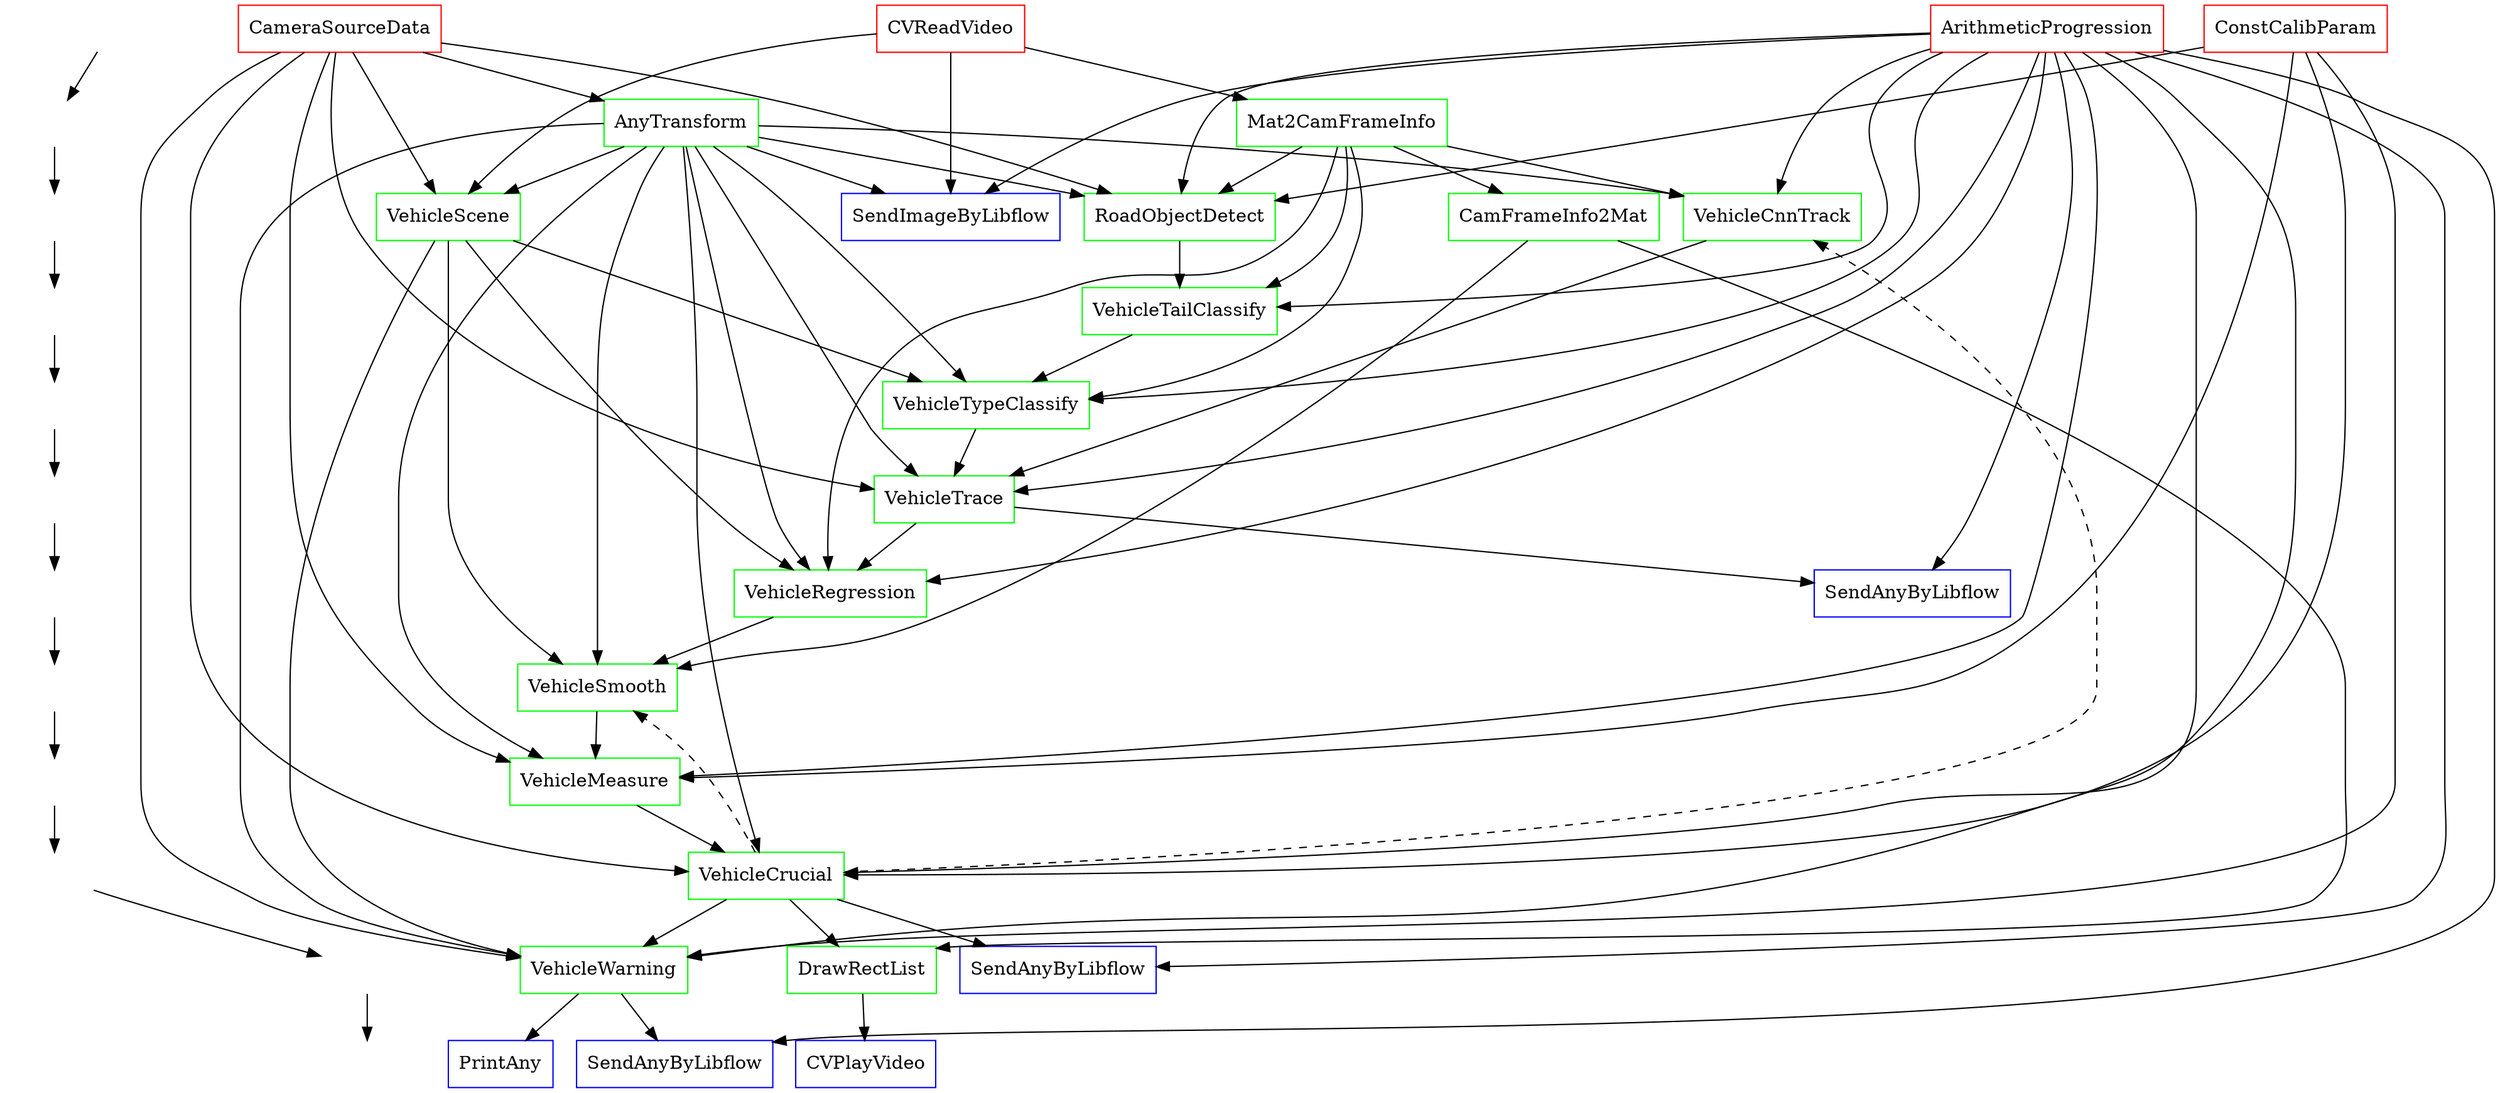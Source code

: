 digraph {
	graph [ratio=fill];
	subgraph G0 {
		subgraph Sub0 {
			graph [rank=same,
				rankdir=LR
			];
			G0N6			 [color=red,
				label=ConstCalibParam,
				shape=box];
			G0N8			 [color=red,
				label=ArithmeticProgression,
				shape=box];
			G0N8 -> G0N6			 [style=invis];
			G0N18			 [color=red,
				label=CVReadVideo,
				shape=box];
			G0N18 -> G0N8			 [style=invis];
			G0N19			 [color=red,
				label=CameraSourceData,
				shape=box];
			G0N19 -> G0N18			 [style=invis];
			rank0			 [style=invisible];
			rank0 -> G0N19			 [style=invis];
		}
		subgraph Sub1 {
			graph [rank=same,
				rankdir=LR
			];
			G0N10			 [color=green,
				label=Mat2CamFrameInfo,
				shape=box];
			G0N20			 [color=green,
				label=AnyTransform,
				shape=box];
			G0N20 -> G0N10			 [style=invis];
			rank1			 [style=invisible];
			rank1 -> G0N20			 [style=invis];
		}
		subgraph Sub2 {
			graph [rank=same,
				rankdir=LR
			];
			G0N7			 [color=green,
				label=VehicleScene,
				shape=box];
			G0N22			 [color=blue,
				label=SendImageByLibflow,
				shape=box];
			G0N7 -> G0N22			 [style=invis];
			G0N11			 [color=green,
				label=CamFrameInfo2Mat,
				shape=box];
			G0N12			 [color=green,
				label=VehicleCnnTrack,
				shape=box];
			G0N11 -> G0N12			 [style=invis];
			G0N13			 [color=green,
				label=RoadObjectDetect,
				shape=box];
			G0N13 -> G0N11			 [style=invis];
			G0N22 -> G0N13			 [style=invis];
			rank2			 [style=invisible];
			rank2 -> G0N7			 [style=invis];
		}
		subgraph Sub3 {
			graph [rank=same,
				rankdir=LR
			];
			G0N9			 [color=green,
				label=VehicleTailClassify,
				shape=box];
			rank3			 [style=invisible];
			rank3 -> G0N9			 [style=invis];
		}
		subgraph Sub4 {
			graph [rank=same,
				rankdir=LR
			];
			G0N1			 [color=green,
				label=VehicleTypeClassify,
				shape=box];
			rank4			 [style=invisible];
			rank4 -> G0N1			 [style=invis];
		}
		subgraph Sub5 {
			graph [rank=same,
				rankdir=LR
			];
			G0N0			 [color=green,
				label=VehicleTrace,
				shape=box];
			rank5			 [style=invisible];
			rank5 -> G0N0			 [style=invis];
		}
		subgraph Sub6 {
			graph [rank=same,
				rankdir=LR
			];
			G0N2			 [color=green,
				label=VehicleRegression,
				shape=box];
			G0N24			 [color=blue,
				label=SendAnyByLibflow,
				shape=box];
			G0N2 -> G0N24			 [style=invis];
			rank6			 [style=invisible];
			rank6 -> G0N2			 [style=invis];
		}
		subgraph Sub7 {
			graph [rank=same,
				rankdir=LR
			];
			G0N14			 [color=green,
				label=VehicleSmooth,
				shape=box];
			rank7			 [style=invisible];
			rank7 -> G0N14			 [style=invis];
		}
		subgraph Sub8 {
			graph [rank=same,
				rankdir=LR
			];
			G0N3			 [color=green,
				label=VehicleMeasure,
				shape=box];
			rank8			 [style=invisible];
			rank8 -> G0N3			 [style=invis];
		}
		subgraph Sub9 {
			graph [rank=same,
				rankdir=LR
			];
			G0N5			 [color=green,
				label=VehicleCrucial,
				shape=box];
			rank9			 [style=invisible];
			rank9 -> G0N5			 [style=invis];
		}
		subgraph Sub10 {
			graph [rank=same,
				rankdir=LR
			];
			G0N4			 [color=green,
				label=VehicleWarning,
				shape=box];
			G0N16			 [color=green,
				label=DrawRectList,
				shape=box];
			G0N4 -> G0N16			 [style=invis];
			G0N23			 [color=blue,
				label=SendAnyByLibflow,
				shape=box];
			G0N16 -> G0N23			 [style=invis];
			rank10			 [style=invisible];
			rank10 -> G0N4			 [style=invis];
		}
		subgraph Sub11 {
			graph [rank=same,
				rankdir=LR
			];
			G0N15			 [color=blue,
				label=PrintAny,
				shape=box];
			G0N21			 [color=blue,
				label=SendAnyByLibflow,
				shape=box];
			G0N15 -> G0N21			 [style=invis];
			G0N17			 [color=blue,
				label=CVPlayVideo,
				shape=box];
			G0N21 -> G0N17			 [style=invis];
			rank11			 [style=invisible];
			rank11 -> G0N15			 [style=invis];
		}
		G0N0 -> G0N2;
		G0N0 -> G0N24;
		G0N1 -> G0N0;
		G0N2 -> G0N14;
		G0N3 -> G0N5;
		G0N4 -> G0N15;
		G0N4 -> G0N21;
		G0N5 -> G0N4;
		G0N5 -> G0N12		 [style=dashed];
		G0N5 -> G0N14		 [style=dashed];
		G0N5 -> G0N16;
		G0N5 -> G0N23;
		G0N6 -> G0N3;
		G0N6 -> G0N4;
		G0N6 -> G0N5;
		G0N6 -> G0N13;
		G0N7 -> G0N1;
		G0N7 -> G0N2;
		G0N7 -> G0N4;
		G0N7 -> G0N14;
		G0N8 -> G0N0;
		G0N8 -> G0N1;
		G0N8 -> G0N2;
		G0N8 -> G0N3;
		G0N8 -> G0N4;
		G0N8 -> G0N5;
		G0N8 -> G0N9;
		G0N8 -> G0N12;
		G0N8 -> G0N13;
		G0N8 -> G0N21;
		G0N8 -> G0N22;
		G0N8 -> G0N23;
		G0N8 -> G0N24;
		G0N9 -> G0N1;
		G0N10 -> G0N1;
		G0N10 -> G0N2;
		G0N10 -> G0N9;
		G0N10 -> G0N11;
		G0N10 -> G0N12;
		G0N10 -> G0N13;
		G0N11 -> G0N14;
		G0N11 -> G0N16;
		G0N12 -> G0N0;
		G0N13 -> G0N9;
		G0N14 -> G0N3;
		G0N16 -> G0N17;
		G0N18 -> G0N7;
		G0N18 -> G0N10;
		G0N18 -> G0N22;
		G0N19 -> G0N0;
		G0N19 -> G0N3;
		G0N19 -> G0N4;
		G0N19 -> G0N5;
		G0N19 -> G0N7;
		G0N19 -> G0N13;
		G0N19 -> G0N20;
		G0N20 -> G0N0;
		G0N20 -> G0N1;
		G0N20 -> G0N2;
		G0N20 -> G0N3;
		G0N20 -> G0N4;
		G0N20 -> G0N5;
		G0N20 -> G0N7;
		G0N20 -> G0N12;
		G0N20 -> G0N13;
		G0N20 -> G0N14;
		G0N20 -> G0N22;
		rank0 -> rank1;
		rank1 -> rank2;
		rank2 -> rank3;
		rank3 -> rank4;
		rank4 -> rank5;
		rank5 -> rank6;
		rank6 -> rank7;
		rank7 -> rank8;
		rank8 -> rank9;
		rank9 -> rank10;
		rank10 -> rank11;
	}
}
